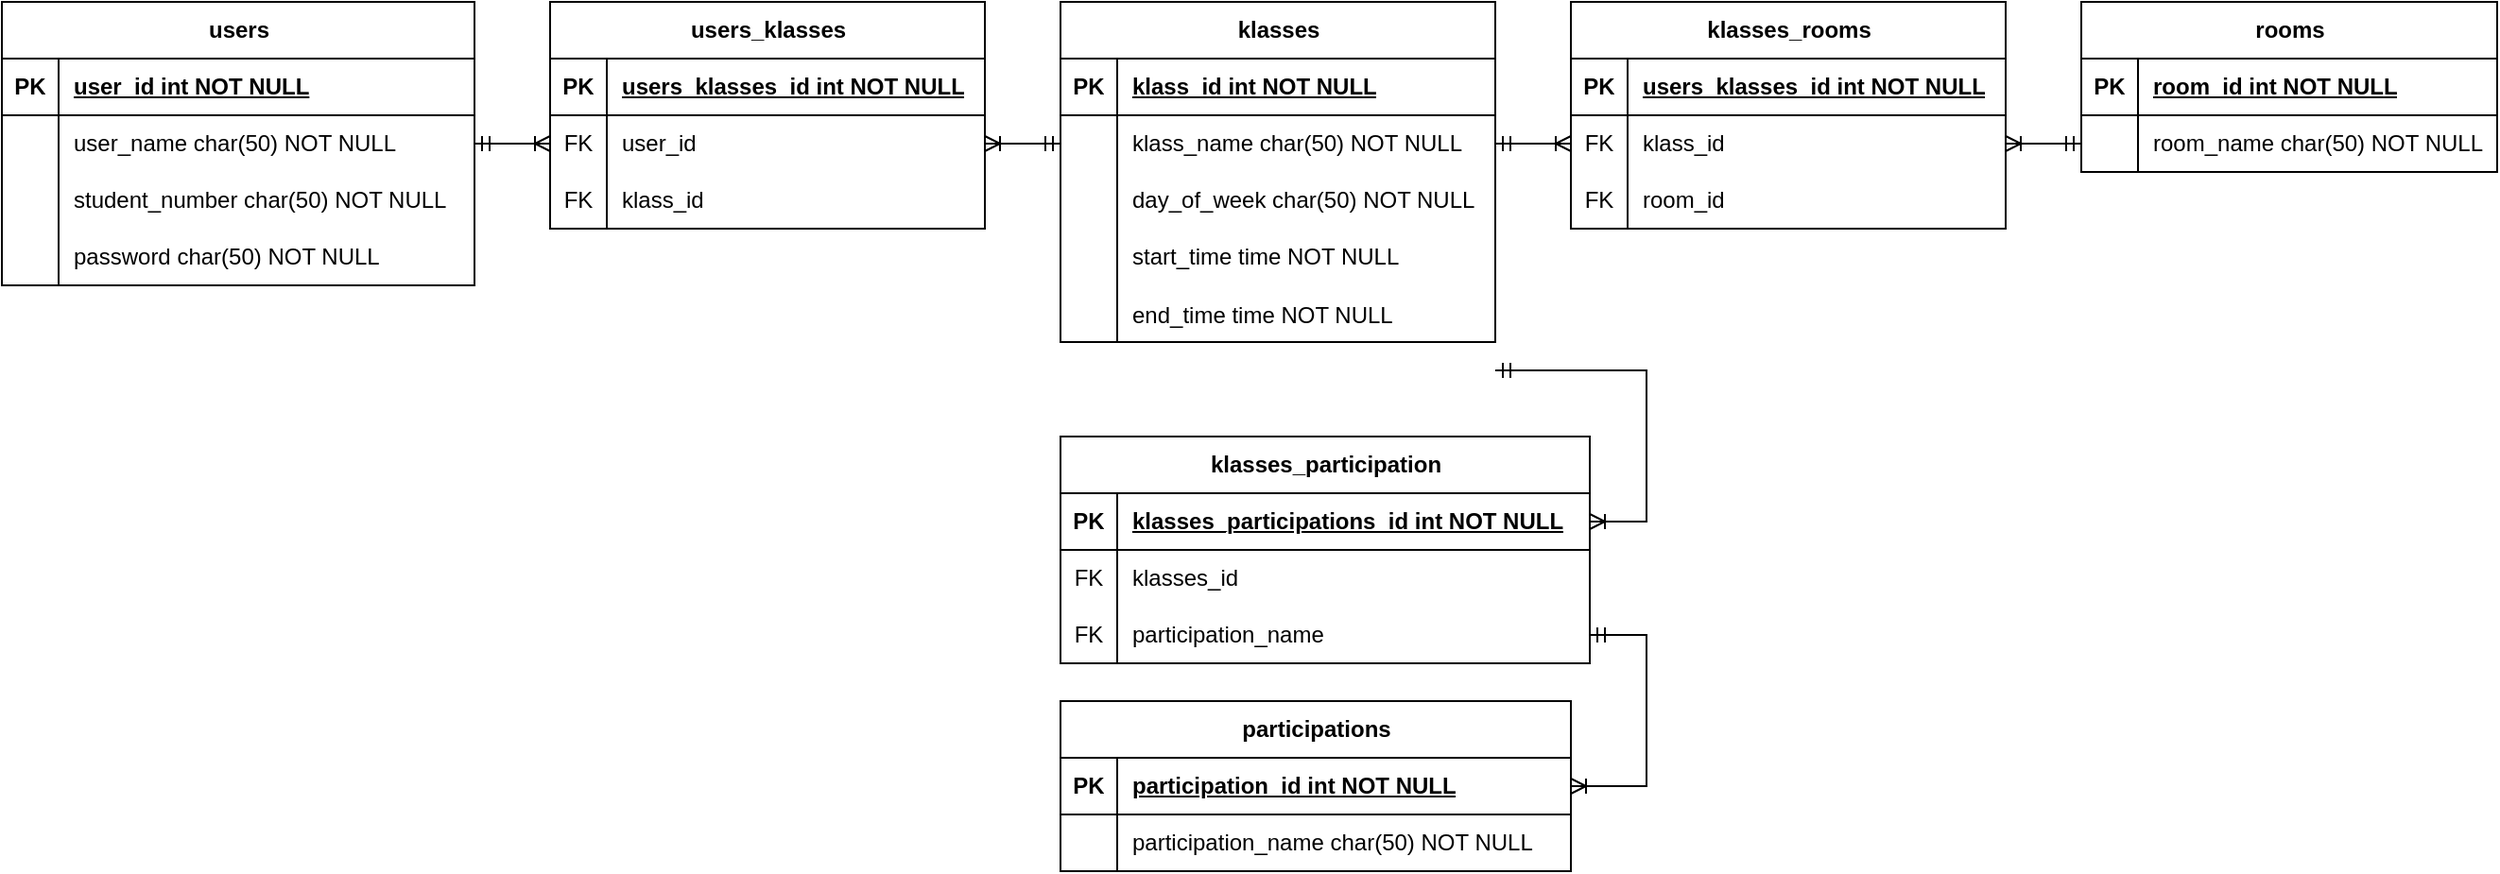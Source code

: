 <mxfile version="22.0.8" type="github">
  <diagram id="R2lEEEUBdFMjLlhIrx00" name="Page-1">
    <mxGraphModel dx="1434" dy="796" grid="1" gridSize="10" guides="1" tooltips="1" connect="1" arrows="1" fold="1" page="1" pageScale="1" pageWidth="850" pageHeight="1100" math="0" shadow="0" extFonts="Permanent Marker^https://fonts.googleapis.com/css?family=Permanent+Marker">
      <root>
        <mxCell id="0" />
        <mxCell id="1" parent="0" />
        <mxCell id="-Trvou4TI2k2UqCkDzxX-5" value="users" style="shape=table;startSize=30;container=1;collapsible=1;childLayout=tableLayout;fixedRows=1;rowLines=0;fontStyle=1;align=center;resizeLast=1;html=1;" parent="1" vertex="1">
          <mxGeometry x="40" y="120" width="250" height="150" as="geometry">
            <mxRectangle x="120" y="260" width="70" height="30" as="alternateBounds" />
          </mxGeometry>
        </mxCell>
        <mxCell id="-Trvou4TI2k2UqCkDzxX-6" value="" style="shape=tableRow;horizontal=0;startSize=0;swimlaneHead=0;swimlaneBody=0;fillColor=none;collapsible=0;dropTarget=0;points=[[0,0.5],[1,0.5]];portConstraint=eastwest;top=0;left=0;right=0;bottom=1;" parent="-Trvou4TI2k2UqCkDzxX-5" vertex="1">
          <mxGeometry y="30" width="250" height="30" as="geometry" />
        </mxCell>
        <mxCell id="-Trvou4TI2k2UqCkDzxX-7" value="PK" style="shape=partialRectangle;connectable=0;fillColor=none;top=0;left=0;bottom=0;right=0;fontStyle=1;overflow=hidden;whiteSpace=wrap;html=1;" parent="-Trvou4TI2k2UqCkDzxX-6" vertex="1">
          <mxGeometry width="30" height="30" as="geometry">
            <mxRectangle width="30" height="30" as="alternateBounds" />
          </mxGeometry>
        </mxCell>
        <mxCell id="-Trvou4TI2k2UqCkDzxX-8" value="user_id int NOT NULL" style="shape=partialRectangle;connectable=0;fillColor=none;top=0;left=0;bottom=0;right=0;align=left;spacingLeft=6;fontStyle=5;overflow=hidden;whiteSpace=wrap;html=1;" parent="-Trvou4TI2k2UqCkDzxX-6" vertex="1">
          <mxGeometry x="30" width="220" height="30" as="geometry">
            <mxRectangle width="220" height="30" as="alternateBounds" />
          </mxGeometry>
        </mxCell>
        <mxCell id="-Trvou4TI2k2UqCkDzxX-9" value="" style="shape=tableRow;horizontal=0;startSize=0;swimlaneHead=0;swimlaneBody=0;fillColor=none;collapsible=0;dropTarget=0;points=[[0,0.5],[1,0.5]];portConstraint=eastwest;top=0;left=0;right=0;bottom=0;" parent="-Trvou4TI2k2UqCkDzxX-5" vertex="1">
          <mxGeometry y="60" width="250" height="30" as="geometry" />
        </mxCell>
        <mxCell id="-Trvou4TI2k2UqCkDzxX-10" value="" style="shape=partialRectangle;connectable=0;fillColor=none;top=0;left=0;bottom=0;right=0;editable=1;overflow=hidden;whiteSpace=wrap;html=1;" parent="-Trvou4TI2k2UqCkDzxX-9" vertex="1">
          <mxGeometry width="30" height="30" as="geometry">
            <mxRectangle width="30" height="30" as="alternateBounds" />
          </mxGeometry>
        </mxCell>
        <mxCell id="-Trvou4TI2k2UqCkDzxX-11" value="user_name char(50) NOT NULL" style="shape=partialRectangle;connectable=0;fillColor=none;top=0;left=0;bottom=0;right=0;align=left;spacingLeft=6;overflow=hidden;whiteSpace=wrap;html=1;" parent="-Trvou4TI2k2UqCkDzxX-9" vertex="1">
          <mxGeometry x="30" width="220" height="30" as="geometry">
            <mxRectangle width="220" height="30" as="alternateBounds" />
          </mxGeometry>
        </mxCell>
        <mxCell id="-Trvou4TI2k2UqCkDzxX-12" value="" style="shape=tableRow;horizontal=0;startSize=0;swimlaneHead=0;swimlaneBody=0;fillColor=none;collapsible=0;dropTarget=0;points=[[0,0.5],[1,0.5]];portConstraint=eastwest;top=0;left=0;right=0;bottom=0;" parent="-Trvou4TI2k2UqCkDzxX-5" vertex="1">
          <mxGeometry y="90" width="250" height="30" as="geometry" />
        </mxCell>
        <mxCell id="-Trvou4TI2k2UqCkDzxX-13" value="" style="shape=partialRectangle;connectable=0;fillColor=none;top=0;left=0;bottom=0;right=0;editable=1;overflow=hidden;whiteSpace=wrap;html=1;" parent="-Trvou4TI2k2UqCkDzxX-12" vertex="1">
          <mxGeometry width="30" height="30" as="geometry">
            <mxRectangle width="30" height="30" as="alternateBounds" />
          </mxGeometry>
        </mxCell>
        <mxCell id="-Trvou4TI2k2UqCkDzxX-14" value="student_number char(50) NOT NULL" style="shape=partialRectangle;connectable=0;fillColor=none;top=0;left=0;bottom=0;right=0;align=left;spacingLeft=6;overflow=hidden;whiteSpace=wrap;html=1;" parent="-Trvou4TI2k2UqCkDzxX-12" vertex="1">
          <mxGeometry x="30" width="220" height="30" as="geometry">
            <mxRectangle width="220" height="30" as="alternateBounds" />
          </mxGeometry>
        </mxCell>
        <mxCell id="-Trvou4TI2k2UqCkDzxX-15" value="" style="shape=tableRow;horizontal=0;startSize=0;swimlaneHead=0;swimlaneBody=0;fillColor=none;collapsible=0;dropTarget=0;points=[[0,0.5],[1,0.5]];portConstraint=eastwest;top=0;left=0;right=0;bottom=0;" parent="-Trvou4TI2k2UqCkDzxX-5" vertex="1">
          <mxGeometry y="120" width="250" height="30" as="geometry" />
        </mxCell>
        <mxCell id="-Trvou4TI2k2UqCkDzxX-16" value="" style="shape=partialRectangle;connectable=0;fillColor=none;top=0;left=0;bottom=0;right=0;editable=1;overflow=hidden;whiteSpace=wrap;html=1;" parent="-Trvou4TI2k2UqCkDzxX-15" vertex="1">
          <mxGeometry width="30" height="30" as="geometry">
            <mxRectangle width="30" height="30" as="alternateBounds" />
          </mxGeometry>
        </mxCell>
        <mxCell id="-Trvou4TI2k2UqCkDzxX-17" value="password char(50) NOT NULL" style="shape=partialRectangle;connectable=0;fillColor=none;top=0;left=0;bottom=0;right=0;align=left;spacingLeft=6;overflow=hidden;whiteSpace=wrap;html=1;" parent="-Trvou4TI2k2UqCkDzxX-15" vertex="1">
          <mxGeometry x="30" width="220" height="30" as="geometry">
            <mxRectangle width="220" height="30" as="alternateBounds" />
          </mxGeometry>
        </mxCell>
        <mxCell id="-Trvou4TI2k2UqCkDzxX-18" value="" style="shape=tableRow;horizontal=0;startSize=0;swimlaneHead=0;swimlaneBody=0;fillColor=none;collapsible=0;dropTarget=0;points=[[0,0.5],[1,0.5]];portConstraint=eastwest;top=0;left=0;right=0;bottom=0;" parent="1" vertex="1">
          <mxGeometry x="280" y="270" width="20" height="10" as="geometry" />
        </mxCell>
        <mxCell id="n3iHugob0OyVNf5Ja9oF-6" value="klasses" style="shape=table;startSize=30;container=1;collapsible=1;childLayout=tableLayout;fixedRows=1;rowLines=0;fontStyle=1;align=center;resizeLast=1;html=1;" parent="1" vertex="1">
          <mxGeometry x="600" y="120" width="230" height="180" as="geometry" />
        </mxCell>
        <mxCell id="n3iHugob0OyVNf5Ja9oF-7" value="" style="shape=tableRow;horizontal=0;startSize=0;swimlaneHead=0;swimlaneBody=0;fillColor=none;collapsible=0;dropTarget=0;points=[[0,0.5],[1,0.5]];portConstraint=eastwest;top=0;left=0;right=0;bottom=1;" parent="n3iHugob0OyVNf5Ja9oF-6" vertex="1">
          <mxGeometry y="30" width="230" height="30" as="geometry" />
        </mxCell>
        <mxCell id="n3iHugob0OyVNf5Ja9oF-8" value="PK" style="shape=partialRectangle;connectable=0;fillColor=none;top=0;left=0;bottom=0;right=0;fontStyle=1;overflow=hidden;whiteSpace=wrap;html=1;" parent="n3iHugob0OyVNf5Ja9oF-7" vertex="1">
          <mxGeometry width="30" height="30" as="geometry">
            <mxRectangle width="30" height="30" as="alternateBounds" />
          </mxGeometry>
        </mxCell>
        <mxCell id="n3iHugob0OyVNf5Ja9oF-9" value="klass_id int NOT NULL" style="shape=partialRectangle;connectable=0;fillColor=none;top=0;left=0;bottom=0;right=0;align=left;spacingLeft=6;fontStyle=5;overflow=hidden;whiteSpace=wrap;html=1;" parent="n3iHugob0OyVNf5Ja9oF-7" vertex="1">
          <mxGeometry x="30" width="200" height="30" as="geometry">
            <mxRectangle width="200" height="30" as="alternateBounds" />
          </mxGeometry>
        </mxCell>
        <mxCell id="n3iHugob0OyVNf5Ja9oF-10" value="" style="shape=tableRow;horizontal=0;startSize=0;swimlaneHead=0;swimlaneBody=0;fillColor=none;collapsible=0;dropTarget=0;points=[[0,0.5],[1,0.5]];portConstraint=eastwest;top=0;left=0;right=0;bottom=0;" parent="n3iHugob0OyVNf5Ja9oF-6" vertex="1">
          <mxGeometry y="60" width="230" height="30" as="geometry" />
        </mxCell>
        <mxCell id="n3iHugob0OyVNf5Ja9oF-11" value="" style="shape=partialRectangle;connectable=0;fillColor=none;top=0;left=0;bottom=0;right=0;editable=1;overflow=hidden;whiteSpace=wrap;html=1;" parent="n3iHugob0OyVNf5Ja9oF-10" vertex="1">
          <mxGeometry width="30" height="30" as="geometry">
            <mxRectangle width="30" height="30" as="alternateBounds" />
          </mxGeometry>
        </mxCell>
        <mxCell id="n3iHugob0OyVNf5Ja9oF-12" value="klass_name char(50) NOT NULL" style="shape=partialRectangle;connectable=0;fillColor=none;top=0;left=0;bottom=0;right=0;align=left;spacingLeft=6;overflow=hidden;whiteSpace=wrap;html=1;" parent="n3iHugob0OyVNf5Ja9oF-10" vertex="1">
          <mxGeometry x="30" width="200" height="30" as="geometry">
            <mxRectangle width="200" height="30" as="alternateBounds" />
          </mxGeometry>
        </mxCell>
        <mxCell id="n3iHugob0OyVNf5Ja9oF-13" value="" style="shape=tableRow;horizontal=0;startSize=0;swimlaneHead=0;swimlaneBody=0;fillColor=none;collapsible=0;dropTarget=0;points=[[0,0.5],[1,0.5]];portConstraint=eastwest;top=0;left=0;right=0;bottom=0;" parent="n3iHugob0OyVNf5Ja9oF-6" vertex="1">
          <mxGeometry y="90" width="230" height="30" as="geometry" />
        </mxCell>
        <mxCell id="n3iHugob0OyVNf5Ja9oF-14" value="" style="shape=partialRectangle;connectable=0;fillColor=none;top=0;left=0;bottom=0;right=0;editable=1;overflow=hidden;whiteSpace=wrap;html=1;" parent="n3iHugob0OyVNf5Ja9oF-13" vertex="1">
          <mxGeometry width="30" height="30" as="geometry">
            <mxRectangle width="30" height="30" as="alternateBounds" />
          </mxGeometry>
        </mxCell>
        <mxCell id="n3iHugob0OyVNf5Ja9oF-15" value="day_of_week char(50) NOT NULL" style="shape=partialRectangle;connectable=0;fillColor=none;top=0;left=0;bottom=0;right=0;align=left;spacingLeft=6;overflow=hidden;whiteSpace=wrap;html=1;" parent="n3iHugob0OyVNf5Ja9oF-13" vertex="1">
          <mxGeometry x="30" width="200" height="30" as="geometry">
            <mxRectangle width="200" height="30" as="alternateBounds" />
          </mxGeometry>
        </mxCell>
        <mxCell id="n3iHugob0OyVNf5Ja9oF-16" value="" style="shape=tableRow;horizontal=0;startSize=0;swimlaneHead=0;swimlaneBody=0;fillColor=none;collapsible=0;dropTarget=0;points=[[0,0.5],[1,0.5]];portConstraint=eastwest;top=0;left=0;right=0;bottom=0;" parent="n3iHugob0OyVNf5Ja9oF-6" vertex="1">
          <mxGeometry y="120" width="230" height="30" as="geometry" />
        </mxCell>
        <mxCell id="n3iHugob0OyVNf5Ja9oF-17" value="" style="shape=partialRectangle;connectable=0;fillColor=none;top=0;left=0;bottom=0;right=0;editable=1;overflow=hidden;whiteSpace=wrap;html=1;" parent="n3iHugob0OyVNf5Ja9oF-16" vertex="1">
          <mxGeometry width="30" height="30" as="geometry">
            <mxRectangle width="30" height="30" as="alternateBounds" />
          </mxGeometry>
        </mxCell>
        <mxCell id="n3iHugob0OyVNf5Ja9oF-18" value="start_time time NOT NULL" style="shape=partialRectangle;connectable=0;fillColor=none;top=0;left=0;bottom=0;right=0;align=left;spacingLeft=6;overflow=hidden;whiteSpace=wrap;html=1;" parent="n3iHugob0OyVNf5Ja9oF-16" vertex="1">
          <mxGeometry x="30" width="200" height="30" as="geometry">
            <mxRectangle width="200" height="30" as="alternateBounds" />
          </mxGeometry>
        </mxCell>
        <mxCell id="pryvcM1lhEJbBT_wg_fS-2" value="" style="shape=tableRow;horizontal=0;startSize=0;swimlaneHead=0;swimlaneBody=0;fillColor=none;collapsible=0;dropTarget=0;points=[[0,0.5],[1,0.5]];portConstraint=eastwest;top=0;left=0;right=0;bottom=0;" parent="n3iHugob0OyVNf5Ja9oF-6" vertex="1">
          <mxGeometry y="150" width="230" height="30" as="geometry" />
        </mxCell>
        <mxCell id="pryvcM1lhEJbBT_wg_fS-3" value="" style="shape=partialRectangle;connectable=0;fillColor=none;top=0;left=0;bottom=0;right=0;editable=1;overflow=hidden;" parent="pryvcM1lhEJbBT_wg_fS-2" vertex="1">
          <mxGeometry width="30" height="30" as="geometry">
            <mxRectangle width="30" height="30" as="alternateBounds" />
          </mxGeometry>
        </mxCell>
        <mxCell id="pryvcM1lhEJbBT_wg_fS-4" value="end_time time NOT NULL" style="shape=partialRectangle;connectable=0;fillColor=none;top=0;left=0;bottom=0;right=0;align=left;spacingLeft=6;overflow=hidden;" parent="pryvcM1lhEJbBT_wg_fS-2" vertex="1">
          <mxGeometry x="30" width="200" height="30" as="geometry">
            <mxRectangle width="200" height="30" as="alternateBounds" />
          </mxGeometry>
        </mxCell>
        <mxCell id="n3iHugob0OyVNf5Ja9oF-77" value="users_klasses" style="shape=table;startSize=30;container=1;collapsible=1;childLayout=tableLayout;fixedRows=1;rowLines=0;fontStyle=1;align=center;resizeLast=1;html=1;" parent="1" vertex="1">
          <mxGeometry x="330" y="120" width="230" height="120" as="geometry" />
        </mxCell>
        <mxCell id="n3iHugob0OyVNf5Ja9oF-78" value="" style="shape=tableRow;horizontal=0;startSize=0;swimlaneHead=0;swimlaneBody=0;fillColor=none;collapsible=0;dropTarget=0;points=[[0,0.5],[1,0.5]];portConstraint=eastwest;top=0;left=0;right=0;bottom=1;" parent="n3iHugob0OyVNf5Ja9oF-77" vertex="1">
          <mxGeometry y="30" width="230" height="30" as="geometry" />
        </mxCell>
        <mxCell id="n3iHugob0OyVNf5Ja9oF-79" value="PK" style="shape=partialRectangle;connectable=0;fillColor=none;top=0;left=0;bottom=0;right=0;fontStyle=1;overflow=hidden;whiteSpace=wrap;html=1;" parent="n3iHugob0OyVNf5Ja9oF-78" vertex="1">
          <mxGeometry width="30" height="30" as="geometry">
            <mxRectangle width="30" height="30" as="alternateBounds" />
          </mxGeometry>
        </mxCell>
        <mxCell id="n3iHugob0OyVNf5Ja9oF-80" value="users_klasses_id int NOT NULL" style="shape=partialRectangle;connectable=0;fillColor=none;top=0;left=0;bottom=0;right=0;align=left;spacingLeft=6;fontStyle=5;overflow=hidden;whiteSpace=wrap;html=1;" parent="n3iHugob0OyVNf5Ja9oF-78" vertex="1">
          <mxGeometry x="30" width="200" height="30" as="geometry">
            <mxRectangle width="200" height="30" as="alternateBounds" />
          </mxGeometry>
        </mxCell>
        <mxCell id="n3iHugob0OyVNf5Ja9oF-90" value="" style="shape=tableRow;horizontal=0;startSize=0;swimlaneHead=0;swimlaneBody=0;fillColor=none;collapsible=0;dropTarget=0;points=[[0,0.5],[1,0.5]];portConstraint=eastwest;top=0;left=0;right=0;bottom=0;" parent="n3iHugob0OyVNf5Ja9oF-77" vertex="1">
          <mxGeometry y="60" width="230" height="30" as="geometry" />
        </mxCell>
        <mxCell id="n3iHugob0OyVNf5Ja9oF-91" value="FK" style="shape=partialRectangle;connectable=0;fillColor=none;top=0;left=0;bottom=0;right=0;fontStyle=0;overflow=hidden;whiteSpace=wrap;html=1;" parent="n3iHugob0OyVNf5Ja9oF-90" vertex="1">
          <mxGeometry width="30" height="30" as="geometry">
            <mxRectangle width="30" height="30" as="alternateBounds" />
          </mxGeometry>
        </mxCell>
        <mxCell id="n3iHugob0OyVNf5Ja9oF-92" value="user_id" style="shape=partialRectangle;connectable=0;fillColor=none;top=0;left=0;bottom=0;right=0;align=left;spacingLeft=6;fontStyle=0;overflow=hidden;whiteSpace=wrap;html=1;" parent="n3iHugob0OyVNf5Ja9oF-90" vertex="1">
          <mxGeometry x="30" width="200" height="30" as="geometry">
            <mxRectangle width="200" height="30" as="alternateBounds" />
          </mxGeometry>
        </mxCell>
        <mxCell id="n3iHugob0OyVNf5Ja9oF-93" value="" style="shape=tableRow;horizontal=0;startSize=0;swimlaneHead=0;swimlaneBody=0;fillColor=none;collapsible=0;dropTarget=0;points=[[0,0.5],[1,0.5]];portConstraint=eastwest;top=0;left=0;right=0;bottom=0;" parent="n3iHugob0OyVNf5Ja9oF-77" vertex="1">
          <mxGeometry y="90" width="230" height="30" as="geometry" />
        </mxCell>
        <mxCell id="n3iHugob0OyVNf5Ja9oF-94" value="FK" style="shape=partialRectangle;connectable=0;fillColor=none;top=0;left=0;bottom=0;right=0;fontStyle=0;overflow=hidden;whiteSpace=wrap;html=1;" parent="n3iHugob0OyVNf5Ja9oF-93" vertex="1">
          <mxGeometry width="30" height="30" as="geometry">
            <mxRectangle width="30" height="30" as="alternateBounds" />
          </mxGeometry>
        </mxCell>
        <mxCell id="n3iHugob0OyVNf5Ja9oF-95" value="klass_id" style="shape=partialRectangle;connectable=0;fillColor=none;top=0;left=0;bottom=0;right=0;align=left;spacingLeft=6;fontStyle=0;overflow=hidden;whiteSpace=wrap;html=1;" parent="n3iHugob0OyVNf5Ja9oF-93" vertex="1">
          <mxGeometry x="30" width="200" height="30" as="geometry">
            <mxRectangle width="200" height="30" as="alternateBounds" />
          </mxGeometry>
        </mxCell>
        <mxCell id="n3iHugob0OyVNf5Ja9oF-96" value="" style="edgeStyle=entityRelationEdgeStyle;fontSize=12;html=1;endArrow=ERoneToMany;startArrow=ERmandOne;rounded=0;" parent="1" source="n3iHugob0OyVNf5Ja9oF-10" target="n3iHugob0OyVNf5Ja9oF-90" edge="1">
          <mxGeometry width="100" height="100" relative="1" as="geometry">
            <mxPoint x="470" y="-40" as="sourcePoint" />
            <mxPoint x="570" y="-140" as="targetPoint" />
          </mxGeometry>
        </mxCell>
        <mxCell id="n3iHugob0OyVNf5Ja9oF-97" value="" style="edgeStyle=entityRelationEdgeStyle;fontSize=12;html=1;endArrow=ERoneToMany;startArrow=ERmandOne;rounded=0;" parent="1" source="-Trvou4TI2k2UqCkDzxX-9" target="n3iHugob0OyVNf5Ja9oF-90" edge="1">
          <mxGeometry width="100" height="100" relative="1" as="geometry">
            <mxPoint x="480" y="-30" as="sourcePoint" />
            <mxPoint x="580" y="-130" as="targetPoint" />
          </mxGeometry>
        </mxCell>
        <mxCell id="OdmvRWHDnkTKsprzjgNC-1" value="participations" style="shape=table;startSize=30;container=1;collapsible=1;childLayout=tableLayout;fixedRows=1;rowLines=0;fontStyle=1;align=center;resizeLast=1;html=1;" vertex="1" parent="1">
          <mxGeometry x="600" y="490" width="270" height="90" as="geometry" />
        </mxCell>
        <mxCell id="OdmvRWHDnkTKsprzjgNC-2" value="" style="shape=tableRow;horizontal=0;startSize=0;swimlaneHead=0;swimlaneBody=0;fillColor=none;collapsible=0;dropTarget=0;points=[[0,0.5],[1,0.5]];portConstraint=eastwest;top=0;left=0;right=0;bottom=1;" vertex="1" parent="OdmvRWHDnkTKsprzjgNC-1">
          <mxGeometry y="30" width="270" height="30" as="geometry" />
        </mxCell>
        <mxCell id="OdmvRWHDnkTKsprzjgNC-3" value="PK" style="shape=partialRectangle;connectable=0;fillColor=none;top=0;left=0;bottom=0;right=0;fontStyle=1;overflow=hidden;whiteSpace=wrap;html=1;" vertex="1" parent="OdmvRWHDnkTKsprzjgNC-2">
          <mxGeometry width="30" height="30" as="geometry">
            <mxRectangle width="30" height="30" as="alternateBounds" />
          </mxGeometry>
        </mxCell>
        <mxCell id="OdmvRWHDnkTKsprzjgNC-4" value="participation_id int NOT NULL" style="shape=partialRectangle;connectable=0;fillColor=none;top=0;left=0;bottom=0;right=0;align=left;spacingLeft=6;fontStyle=5;overflow=hidden;whiteSpace=wrap;html=1;" vertex="1" parent="OdmvRWHDnkTKsprzjgNC-2">
          <mxGeometry x="30" width="240" height="30" as="geometry">
            <mxRectangle width="240" height="30" as="alternateBounds" />
          </mxGeometry>
        </mxCell>
        <mxCell id="OdmvRWHDnkTKsprzjgNC-5" value="" style="shape=tableRow;horizontal=0;startSize=0;swimlaneHead=0;swimlaneBody=0;fillColor=none;collapsible=0;dropTarget=0;points=[[0,0.5],[1,0.5]];portConstraint=eastwest;top=0;left=0;right=0;bottom=0;" vertex="1" parent="OdmvRWHDnkTKsprzjgNC-1">
          <mxGeometry y="60" width="270" height="30" as="geometry" />
        </mxCell>
        <mxCell id="OdmvRWHDnkTKsprzjgNC-6" value="" style="shape=partialRectangle;connectable=0;fillColor=none;top=0;left=0;bottom=0;right=0;editable=1;overflow=hidden;whiteSpace=wrap;html=1;" vertex="1" parent="OdmvRWHDnkTKsprzjgNC-5">
          <mxGeometry width="30" height="30" as="geometry">
            <mxRectangle width="30" height="30" as="alternateBounds" />
          </mxGeometry>
        </mxCell>
        <mxCell id="OdmvRWHDnkTKsprzjgNC-7" value="participation_name char(50) NOT NULL" style="shape=partialRectangle;connectable=0;fillColor=none;top=0;left=0;bottom=0;right=0;align=left;spacingLeft=6;overflow=hidden;whiteSpace=wrap;html=1;" vertex="1" parent="OdmvRWHDnkTKsprzjgNC-5">
          <mxGeometry x="30" width="240" height="30" as="geometry">
            <mxRectangle width="240" height="30" as="alternateBounds" />
          </mxGeometry>
        </mxCell>
        <mxCell id="OdmvRWHDnkTKsprzjgNC-17" value="klasses_participation" style="shape=table;startSize=30;container=1;collapsible=1;childLayout=tableLayout;fixedRows=1;rowLines=0;fontStyle=1;align=center;resizeLast=1;html=1;" vertex="1" parent="1">
          <mxGeometry x="600" y="350" width="280" height="120" as="geometry" />
        </mxCell>
        <mxCell id="OdmvRWHDnkTKsprzjgNC-18" value="" style="shape=tableRow;horizontal=0;startSize=0;swimlaneHead=0;swimlaneBody=0;fillColor=none;collapsible=0;dropTarget=0;points=[[0,0.5],[1,0.5]];portConstraint=eastwest;top=0;left=0;right=0;bottom=1;" vertex="1" parent="OdmvRWHDnkTKsprzjgNC-17">
          <mxGeometry y="30" width="280" height="30" as="geometry" />
        </mxCell>
        <mxCell id="OdmvRWHDnkTKsprzjgNC-19" value="PK" style="shape=partialRectangle;connectable=0;fillColor=none;top=0;left=0;bottom=0;right=0;fontStyle=1;overflow=hidden;whiteSpace=wrap;html=1;" vertex="1" parent="OdmvRWHDnkTKsprzjgNC-18">
          <mxGeometry width="30" height="30" as="geometry">
            <mxRectangle width="30" height="30" as="alternateBounds" />
          </mxGeometry>
        </mxCell>
        <mxCell id="OdmvRWHDnkTKsprzjgNC-20" value="klasses_participations_id int NOT NULL" style="shape=partialRectangle;connectable=0;fillColor=none;top=0;left=0;bottom=0;right=0;align=left;spacingLeft=6;fontStyle=5;overflow=hidden;whiteSpace=wrap;html=1;" vertex="1" parent="OdmvRWHDnkTKsprzjgNC-18">
          <mxGeometry x="30" width="250" height="30" as="geometry">
            <mxRectangle width="250" height="30" as="alternateBounds" />
          </mxGeometry>
        </mxCell>
        <mxCell id="OdmvRWHDnkTKsprzjgNC-40" value="" style="shape=tableRow;horizontal=0;startSize=0;swimlaneHead=0;swimlaneBody=0;fillColor=none;collapsible=0;dropTarget=0;points=[[0,0.5],[1,0.5]];portConstraint=eastwest;top=0;left=0;right=0;bottom=0;" vertex="1" parent="OdmvRWHDnkTKsprzjgNC-17">
          <mxGeometry y="60" width="280" height="30" as="geometry" />
        </mxCell>
        <mxCell id="OdmvRWHDnkTKsprzjgNC-41" value="FK" style="shape=partialRectangle;connectable=0;fillColor=none;top=0;left=0;bottom=0;right=0;fontStyle=0;overflow=hidden;whiteSpace=wrap;html=1;" vertex="1" parent="OdmvRWHDnkTKsprzjgNC-40">
          <mxGeometry width="30" height="30" as="geometry">
            <mxRectangle width="30" height="30" as="alternateBounds" />
          </mxGeometry>
        </mxCell>
        <mxCell id="OdmvRWHDnkTKsprzjgNC-42" value="klasses_id" style="shape=partialRectangle;connectable=0;fillColor=none;top=0;left=0;bottom=0;right=0;align=left;spacingLeft=6;fontStyle=0;overflow=hidden;whiteSpace=wrap;html=1;" vertex="1" parent="OdmvRWHDnkTKsprzjgNC-40">
          <mxGeometry x="30" width="250" height="30" as="geometry">
            <mxRectangle width="250" height="30" as="alternateBounds" />
          </mxGeometry>
        </mxCell>
        <mxCell id="OdmvRWHDnkTKsprzjgNC-37" value="" style="shape=tableRow;horizontal=0;startSize=0;swimlaneHead=0;swimlaneBody=0;fillColor=none;collapsible=0;dropTarget=0;points=[[0,0.5],[1,0.5]];portConstraint=eastwest;top=0;left=0;right=0;bottom=0;" vertex="1" parent="OdmvRWHDnkTKsprzjgNC-17">
          <mxGeometry y="90" width="280" height="30" as="geometry" />
        </mxCell>
        <mxCell id="OdmvRWHDnkTKsprzjgNC-38" value="FK" style="shape=partialRectangle;connectable=0;fillColor=none;top=0;left=0;bottom=0;right=0;fontStyle=0;overflow=hidden;whiteSpace=wrap;html=1;" vertex="1" parent="OdmvRWHDnkTKsprzjgNC-37">
          <mxGeometry width="30" height="30" as="geometry">
            <mxRectangle width="30" height="30" as="alternateBounds" />
          </mxGeometry>
        </mxCell>
        <mxCell id="OdmvRWHDnkTKsprzjgNC-39" value="participation_name" style="shape=partialRectangle;connectable=0;fillColor=none;top=0;left=0;bottom=0;right=0;align=left;spacingLeft=6;fontStyle=0;overflow=hidden;whiteSpace=wrap;html=1;" vertex="1" parent="OdmvRWHDnkTKsprzjgNC-37">
          <mxGeometry x="30" width="250" height="30" as="geometry">
            <mxRectangle width="250" height="30" as="alternateBounds" />
          </mxGeometry>
        </mxCell>
        <mxCell id="OdmvRWHDnkTKsprzjgNC-44" value="" style="edgeStyle=entityRelationEdgeStyle;fontSize=12;html=1;endArrow=ERoneToMany;startArrow=ERmandOne;rounded=0;" edge="1" parent="1" source="OdmvRWHDnkTKsprzjgNC-37" target="OdmvRWHDnkTKsprzjgNC-2">
          <mxGeometry width="100" height="100" relative="1" as="geometry">
            <mxPoint x="300" y="205" as="sourcePoint" />
            <mxPoint x="340" y="205" as="targetPoint" />
            <Array as="points">
              <mxPoint x="410" y="290" />
              <mxPoint x="410" y="300" />
            </Array>
          </mxGeometry>
        </mxCell>
        <mxCell id="OdmvRWHDnkTKsprzjgNC-45" value="" style="edgeStyle=entityRelationEdgeStyle;fontSize=12;html=1;endArrow=ERoneToMany;startArrow=ERmandOne;rounded=0;" edge="1" parent="1" target="OdmvRWHDnkTKsprzjgNC-18">
          <mxGeometry width="100" height="100" relative="1" as="geometry">
            <mxPoint x="830" y="315" as="sourcePoint" />
            <mxPoint x="500" y="300" as="targetPoint" />
          </mxGeometry>
        </mxCell>
        <mxCell id="OdmvRWHDnkTKsprzjgNC-46" value="klasses_rooms" style="shape=table;startSize=30;container=1;collapsible=1;childLayout=tableLayout;fixedRows=1;rowLines=0;fontStyle=1;align=center;resizeLast=1;html=1;" vertex="1" parent="1">
          <mxGeometry x="870" y="120" width="230" height="120" as="geometry" />
        </mxCell>
        <mxCell id="OdmvRWHDnkTKsprzjgNC-47" value="" style="shape=tableRow;horizontal=0;startSize=0;swimlaneHead=0;swimlaneBody=0;fillColor=none;collapsible=0;dropTarget=0;points=[[0,0.5],[1,0.5]];portConstraint=eastwest;top=0;left=0;right=0;bottom=1;" vertex="1" parent="OdmvRWHDnkTKsprzjgNC-46">
          <mxGeometry y="30" width="230" height="30" as="geometry" />
        </mxCell>
        <mxCell id="OdmvRWHDnkTKsprzjgNC-48" value="PK" style="shape=partialRectangle;connectable=0;fillColor=none;top=0;left=0;bottom=0;right=0;fontStyle=1;overflow=hidden;whiteSpace=wrap;html=1;" vertex="1" parent="OdmvRWHDnkTKsprzjgNC-47">
          <mxGeometry width="30" height="30" as="geometry">
            <mxRectangle width="30" height="30" as="alternateBounds" />
          </mxGeometry>
        </mxCell>
        <mxCell id="OdmvRWHDnkTKsprzjgNC-49" value="users_klasses_id int NOT NULL" style="shape=partialRectangle;connectable=0;fillColor=none;top=0;left=0;bottom=0;right=0;align=left;spacingLeft=6;fontStyle=5;overflow=hidden;whiteSpace=wrap;html=1;" vertex="1" parent="OdmvRWHDnkTKsprzjgNC-47">
          <mxGeometry x="30" width="200" height="30" as="geometry">
            <mxRectangle width="200" height="30" as="alternateBounds" />
          </mxGeometry>
        </mxCell>
        <mxCell id="OdmvRWHDnkTKsprzjgNC-50" value="" style="shape=tableRow;horizontal=0;startSize=0;swimlaneHead=0;swimlaneBody=0;fillColor=none;collapsible=0;dropTarget=0;points=[[0,0.5],[1,0.5]];portConstraint=eastwest;top=0;left=0;right=0;bottom=0;" vertex="1" parent="OdmvRWHDnkTKsprzjgNC-46">
          <mxGeometry y="60" width="230" height="30" as="geometry" />
        </mxCell>
        <mxCell id="OdmvRWHDnkTKsprzjgNC-51" value="FK" style="shape=partialRectangle;connectable=0;fillColor=none;top=0;left=0;bottom=0;right=0;fontStyle=0;overflow=hidden;whiteSpace=wrap;html=1;" vertex="1" parent="OdmvRWHDnkTKsprzjgNC-50">
          <mxGeometry width="30" height="30" as="geometry">
            <mxRectangle width="30" height="30" as="alternateBounds" />
          </mxGeometry>
        </mxCell>
        <mxCell id="OdmvRWHDnkTKsprzjgNC-52" value="klass_id" style="shape=partialRectangle;connectable=0;fillColor=none;top=0;left=0;bottom=0;right=0;align=left;spacingLeft=6;fontStyle=0;overflow=hidden;whiteSpace=wrap;html=1;" vertex="1" parent="OdmvRWHDnkTKsprzjgNC-50">
          <mxGeometry x="30" width="200" height="30" as="geometry">
            <mxRectangle width="200" height="30" as="alternateBounds" />
          </mxGeometry>
        </mxCell>
        <mxCell id="OdmvRWHDnkTKsprzjgNC-53" value="" style="shape=tableRow;horizontal=0;startSize=0;swimlaneHead=0;swimlaneBody=0;fillColor=none;collapsible=0;dropTarget=0;points=[[0,0.5],[1,0.5]];portConstraint=eastwest;top=0;left=0;right=0;bottom=0;" vertex="1" parent="OdmvRWHDnkTKsprzjgNC-46">
          <mxGeometry y="90" width="230" height="30" as="geometry" />
        </mxCell>
        <mxCell id="OdmvRWHDnkTKsprzjgNC-54" value="FK" style="shape=partialRectangle;connectable=0;fillColor=none;top=0;left=0;bottom=0;right=0;fontStyle=0;overflow=hidden;whiteSpace=wrap;html=1;" vertex="1" parent="OdmvRWHDnkTKsprzjgNC-53">
          <mxGeometry width="30" height="30" as="geometry">
            <mxRectangle width="30" height="30" as="alternateBounds" />
          </mxGeometry>
        </mxCell>
        <mxCell id="OdmvRWHDnkTKsprzjgNC-55" value="room_id" style="shape=partialRectangle;connectable=0;fillColor=none;top=0;left=0;bottom=0;right=0;align=left;spacingLeft=6;fontStyle=0;overflow=hidden;whiteSpace=wrap;html=1;" vertex="1" parent="OdmvRWHDnkTKsprzjgNC-53">
          <mxGeometry x="30" width="200" height="30" as="geometry">
            <mxRectangle width="200" height="30" as="alternateBounds" />
          </mxGeometry>
        </mxCell>
        <mxCell id="OdmvRWHDnkTKsprzjgNC-56" value="rooms" style="shape=table;startSize=30;container=1;collapsible=1;childLayout=tableLayout;fixedRows=1;rowLines=0;fontStyle=1;align=center;resizeLast=1;html=1;" vertex="1" parent="1">
          <mxGeometry x="1140" y="120" width="220" height="90" as="geometry" />
        </mxCell>
        <mxCell id="OdmvRWHDnkTKsprzjgNC-57" value="" style="shape=tableRow;horizontal=0;startSize=0;swimlaneHead=0;swimlaneBody=0;fillColor=none;collapsible=0;dropTarget=0;points=[[0,0.5],[1,0.5]];portConstraint=eastwest;top=0;left=0;right=0;bottom=1;" vertex="1" parent="OdmvRWHDnkTKsprzjgNC-56">
          <mxGeometry y="30" width="220" height="30" as="geometry" />
        </mxCell>
        <mxCell id="OdmvRWHDnkTKsprzjgNC-58" value="PK" style="shape=partialRectangle;connectable=0;fillColor=none;top=0;left=0;bottom=0;right=0;fontStyle=1;overflow=hidden;whiteSpace=wrap;html=1;" vertex="1" parent="OdmvRWHDnkTKsprzjgNC-57">
          <mxGeometry width="30" height="30" as="geometry">
            <mxRectangle width="30" height="30" as="alternateBounds" />
          </mxGeometry>
        </mxCell>
        <mxCell id="OdmvRWHDnkTKsprzjgNC-59" value="room_id int NOT NULL" style="shape=partialRectangle;connectable=0;fillColor=none;top=0;left=0;bottom=0;right=0;align=left;spacingLeft=6;fontStyle=5;overflow=hidden;whiteSpace=wrap;html=1;" vertex="1" parent="OdmvRWHDnkTKsprzjgNC-57">
          <mxGeometry x="30" width="190" height="30" as="geometry">
            <mxRectangle width="190" height="30" as="alternateBounds" />
          </mxGeometry>
        </mxCell>
        <mxCell id="OdmvRWHDnkTKsprzjgNC-60" value="" style="shape=tableRow;horizontal=0;startSize=0;swimlaneHead=0;swimlaneBody=0;fillColor=none;collapsible=0;dropTarget=0;points=[[0,0.5],[1,0.5]];portConstraint=eastwest;top=0;left=0;right=0;bottom=0;" vertex="1" parent="OdmvRWHDnkTKsprzjgNC-56">
          <mxGeometry y="60" width="220" height="30" as="geometry" />
        </mxCell>
        <mxCell id="OdmvRWHDnkTKsprzjgNC-61" value="" style="shape=partialRectangle;connectable=0;fillColor=none;top=0;left=0;bottom=0;right=0;editable=1;overflow=hidden;whiteSpace=wrap;html=1;" vertex="1" parent="OdmvRWHDnkTKsprzjgNC-60">
          <mxGeometry width="30" height="30" as="geometry">
            <mxRectangle width="30" height="30" as="alternateBounds" />
          </mxGeometry>
        </mxCell>
        <mxCell id="OdmvRWHDnkTKsprzjgNC-62" value="room_name char(50) NOT NULL" style="shape=partialRectangle;connectable=0;fillColor=none;top=0;left=0;bottom=0;right=0;align=left;spacingLeft=6;overflow=hidden;whiteSpace=wrap;html=1;" vertex="1" parent="OdmvRWHDnkTKsprzjgNC-60">
          <mxGeometry x="30" width="190" height="30" as="geometry">
            <mxRectangle width="190" height="30" as="alternateBounds" />
          </mxGeometry>
        </mxCell>
        <mxCell id="OdmvRWHDnkTKsprzjgNC-69" value="" style="edgeStyle=entityRelationEdgeStyle;fontSize=12;html=1;endArrow=ERoneToMany;startArrow=ERmandOne;rounded=0;" edge="1" parent="1" source="n3iHugob0OyVNf5Ja9oF-10" target="OdmvRWHDnkTKsprzjgNC-50">
          <mxGeometry width="100" height="100" relative="1" as="geometry">
            <mxPoint x="610" y="205" as="sourcePoint" />
            <mxPoint x="570" y="205" as="targetPoint" />
            <Array as="points">
              <mxPoint x="820" y="210" />
              <mxPoint x="790" y="210" />
              <mxPoint x="590" y="260" />
              <mxPoint x="930" y="200" />
            </Array>
          </mxGeometry>
        </mxCell>
        <mxCell id="OdmvRWHDnkTKsprzjgNC-70" value="" style="edgeStyle=entityRelationEdgeStyle;fontSize=12;html=1;endArrow=ERoneToMany;startArrow=ERmandOne;rounded=0;" edge="1" parent="1" source="OdmvRWHDnkTKsprzjgNC-60" target="OdmvRWHDnkTKsprzjgNC-50">
          <mxGeometry width="100" height="100" relative="1" as="geometry">
            <mxPoint x="620" y="215" as="sourcePoint" />
            <mxPoint x="580" y="215" as="targetPoint" />
          </mxGeometry>
        </mxCell>
      </root>
    </mxGraphModel>
  </diagram>
</mxfile>
